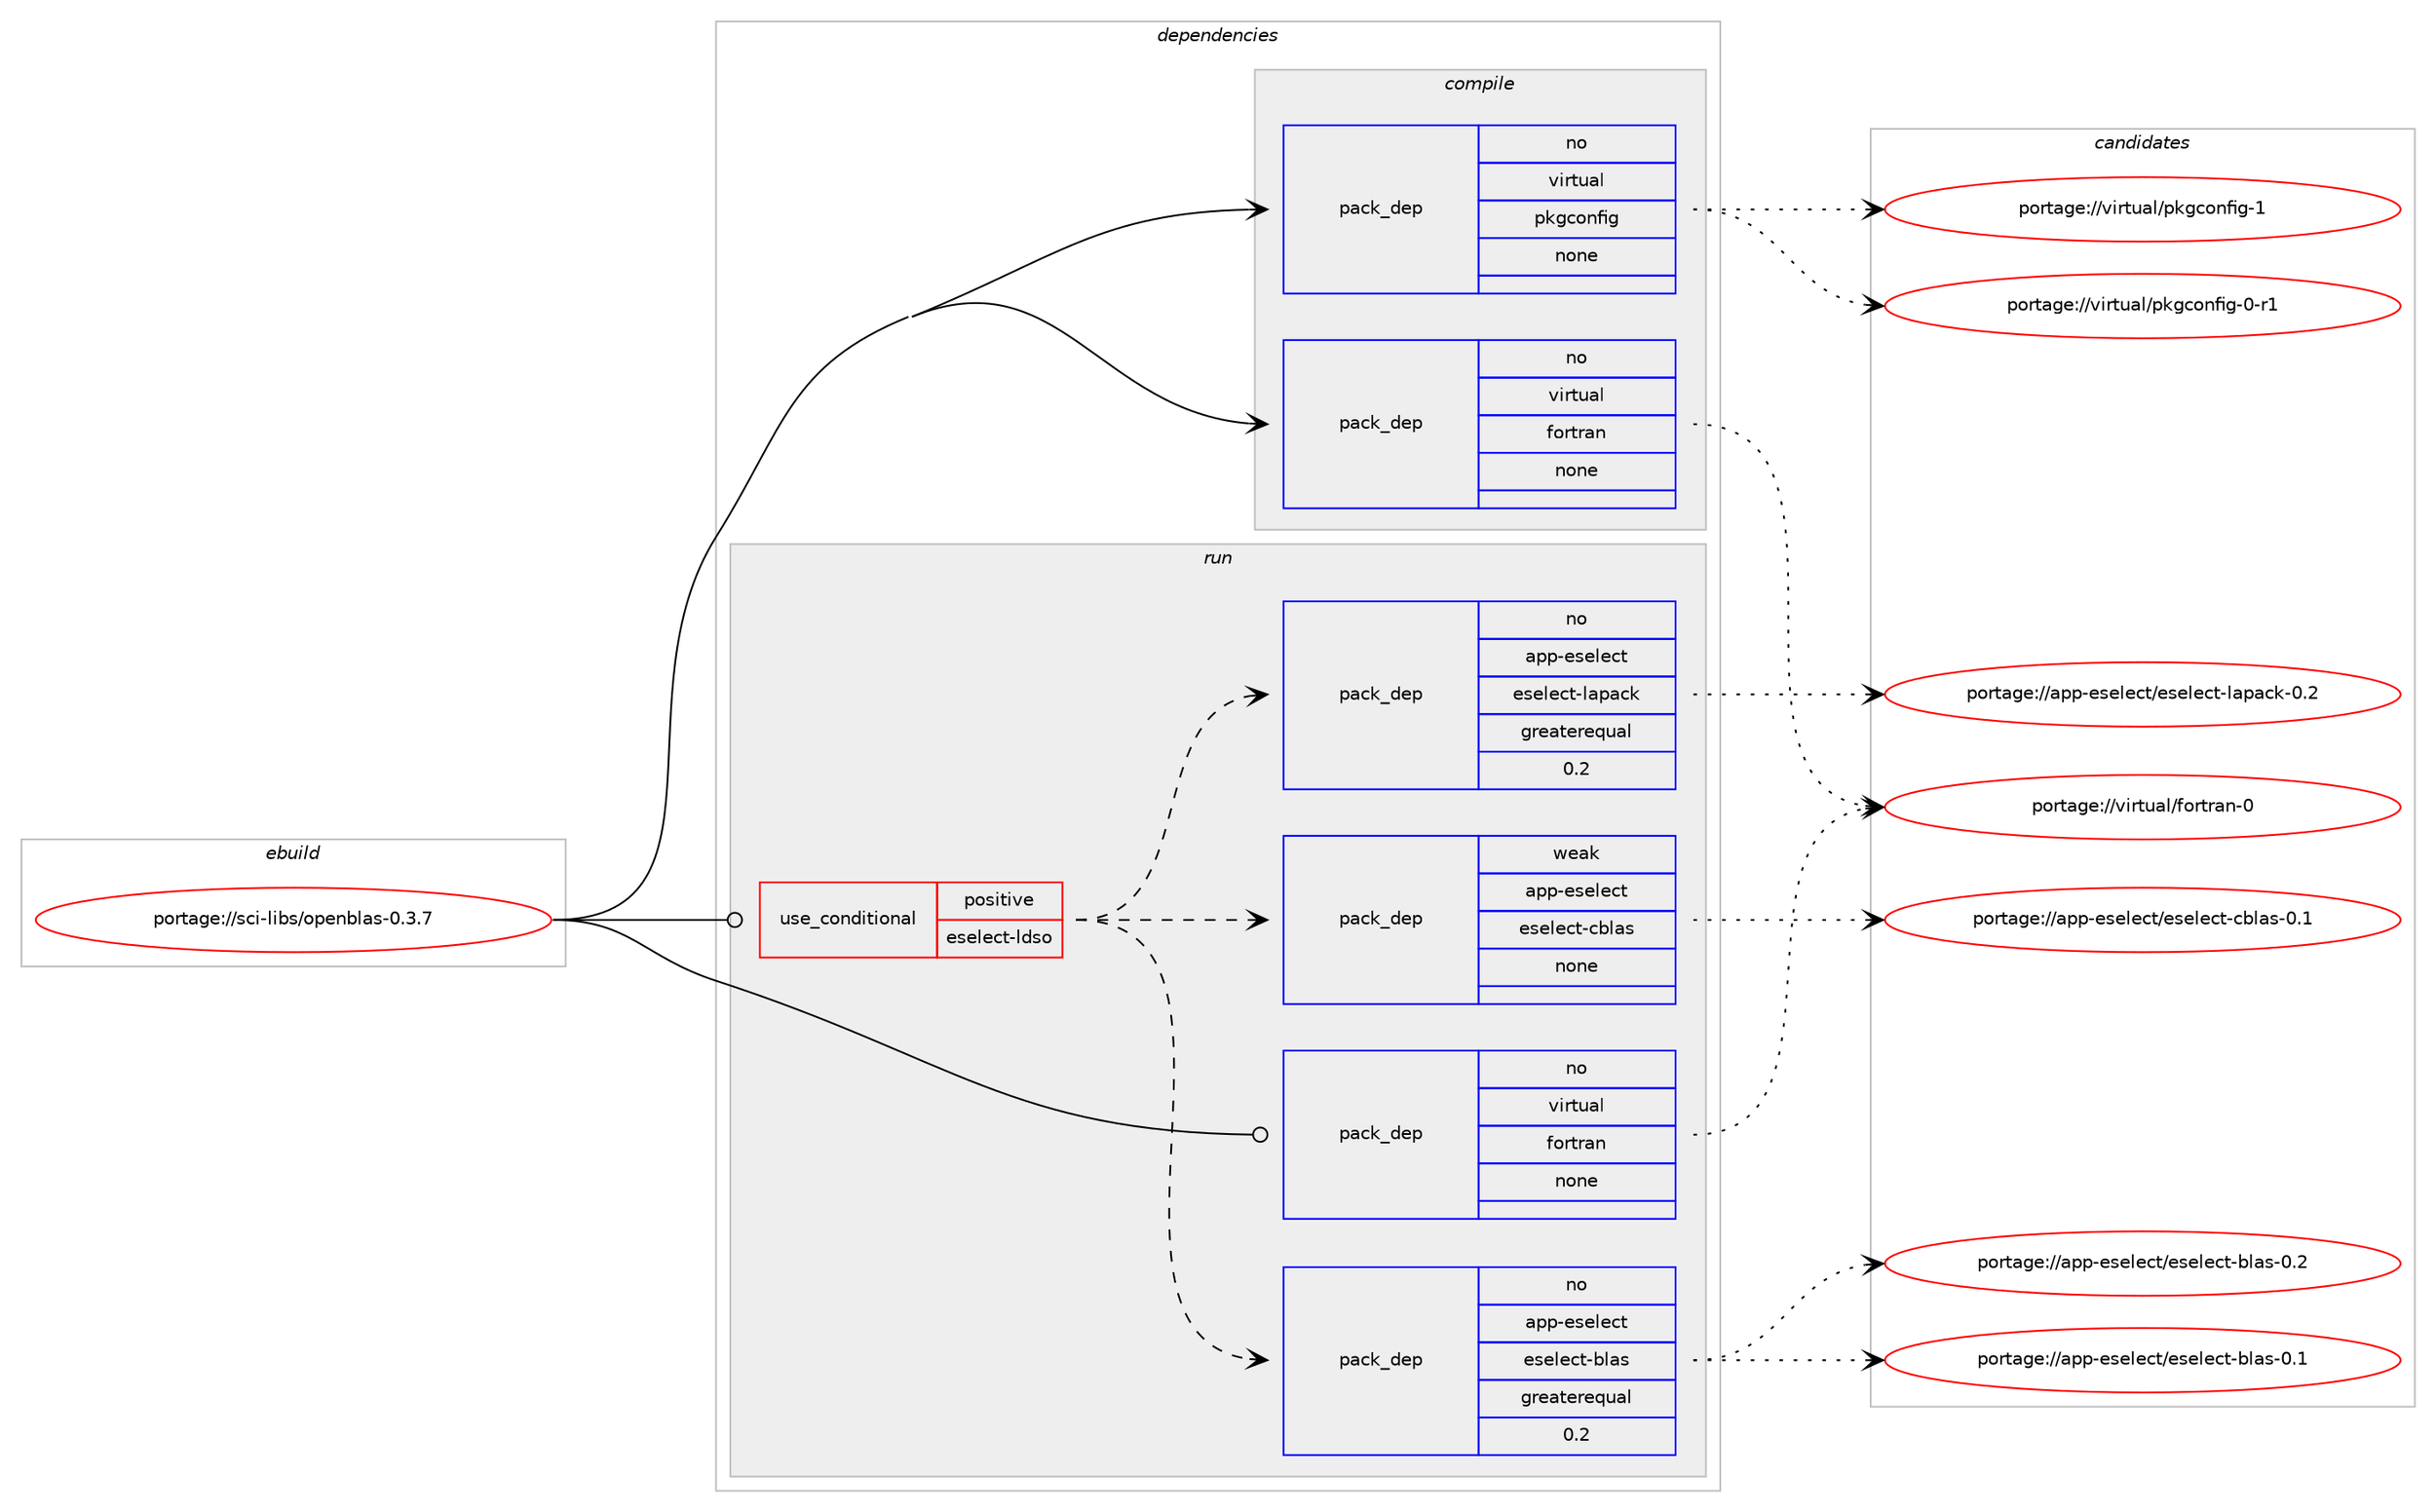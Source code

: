 digraph prolog {

# *************
# Graph options
# *************

newrank=true;
concentrate=true;
compound=true;
graph [rankdir=LR,fontname=Helvetica,fontsize=10,ranksep=1.5];#, ranksep=2.5, nodesep=0.2];
edge  [arrowhead=vee];
node  [fontname=Helvetica,fontsize=10];

# **********
# The ebuild
# **********

subgraph cluster_leftcol {
color=gray;
rank=same;
label=<<i>ebuild</i>>;
id [label="portage://sci-libs/openblas-0.3.7", color=red, width=4, href="../sci-libs/openblas-0.3.7.svg"];
}

# ****************
# The dependencies
# ****************

subgraph cluster_midcol {
color=gray;
label=<<i>dependencies</i>>;
subgraph cluster_compile {
fillcolor="#eeeeee";
style=filled;
label=<<i>compile</i>>;
subgraph pack70535 {
dependency90016 [label=<<TABLE BORDER="0" CELLBORDER="1" CELLSPACING="0" CELLPADDING="4" WIDTH="220"><TR><TD ROWSPAN="6" CELLPADDING="30">pack_dep</TD></TR><TR><TD WIDTH="110">no</TD></TR><TR><TD>virtual</TD></TR><TR><TD>fortran</TD></TR><TR><TD>none</TD></TR><TR><TD></TD></TR></TABLE>>, shape=none, color=blue];
}
id:e -> dependency90016:w [weight=20,style="solid",arrowhead="vee"];
subgraph pack70536 {
dependency90017 [label=<<TABLE BORDER="0" CELLBORDER="1" CELLSPACING="0" CELLPADDING="4" WIDTH="220"><TR><TD ROWSPAN="6" CELLPADDING="30">pack_dep</TD></TR><TR><TD WIDTH="110">no</TD></TR><TR><TD>virtual</TD></TR><TR><TD>pkgconfig</TD></TR><TR><TD>none</TD></TR><TR><TD></TD></TR></TABLE>>, shape=none, color=blue];
}
id:e -> dependency90017:w [weight=20,style="solid",arrowhead="vee"];
}
subgraph cluster_compileandrun {
fillcolor="#eeeeee";
style=filled;
label=<<i>compile and run</i>>;
}
subgraph cluster_run {
fillcolor="#eeeeee";
style=filled;
label=<<i>run</i>>;
subgraph cond17971 {
dependency90018 [label=<<TABLE BORDER="0" CELLBORDER="1" CELLSPACING="0" CELLPADDING="4"><TR><TD ROWSPAN="3" CELLPADDING="10">use_conditional</TD></TR><TR><TD>positive</TD></TR><TR><TD>eselect-ldso</TD></TR></TABLE>>, shape=none, color=red];
subgraph pack70537 {
dependency90019 [label=<<TABLE BORDER="0" CELLBORDER="1" CELLSPACING="0" CELLPADDING="4" WIDTH="220"><TR><TD ROWSPAN="6" CELLPADDING="30">pack_dep</TD></TR><TR><TD WIDTH="110">no</TD></TR><TR><TD>app-eselect</TD></TR><TR><TD>eselect-blas</TD></TR><TR><TD>greaterequal</TD></TR><TR><TD>0.2</TD></TR></TABLE>>, shape=none, color=blue];
}
dependency90018:e -> dependency90019:w [weight=20,style="dashed",arrowhead="vee"];
subgraph pack70538 {
dependency90020 [label=<<TABLE BORDER="0" CELLBORDER="1" CELLSPACING="0" CELLPADDING="4" WIDTH="220"><TR><TD ROWSPAN="6" CELLPADDING="30">pack_dep</TD></TR><TR><TD WIDTH="110">weak</TD></TR><TR><TD>app-eselect</TD></TR><TR><TD>eselect-cblas</TD></TR><TR><TD>none</TD></TR><TR><TD></TD></TR></TABLE>>, shape=none, color=blue];
}
dependency90018:e -> dependency90020:w [weight=20,style="dashed",arrowhead="vee"];
subgraph pack70539 {
dependency90021 [label=<<TABLE BORDER="0" CELLBORDER="1" CELLSPACING="0" CELLPADDING="4" WIDTH="220"><TR><TD ROWSPAN="6" CELLPADDING="30">pack_dep</TD></TR><TR><TD WIDTH="110">no</TD></TR><TR><TD>app-eselect</TD></TR><TR><TD>eselect-lapack</TD></TR><TR><TD>greaterequal</TD></TR><TR><TD>0.2</TD></TR></TABLE>>, shape=none, color=blue];
}
dependency90018:e -> dependency90021:w [weight=20,style="dashed",arrowhead="vee"];
}
id:e -> dependency90018:w [weight=20,style="solid",arrowhead="odot"];
subgraph pack70540 {
dependency90022 [label=<<TABLE BORDER="0" CELLBORDER="1" CELLSPACING="0" CELLPADDING="4" WIDTH="220"><TR><TD ROWSPAN="6" CELLPADDING="30">pack_dep</TD></TR><TR><TD WIDTH="110">no</TD></TR><TR><TD>virtual</TD></TR><TR><TD>fortran</TD></TR><TR><TD>none</TD></TR><TR><TD></TD></TR></TABLE>>, shape=none, color=blue];
}
id:e -> dependency90022:w [weight=20,style="solid",arrowhead="odot"];
}
}

# **************
# The candidates
# **************

subgraph cluster_choices {
rank=same;
color=gray;
label=<<i>candidates</i>>;

subgraph choice70535 {
color=black;
nodesep=1;
choice1181051141161179710847102111114116114971104548 [label="portage://virtual/fortran-0", color=red, width=4,href="../virtual/fortran-0.svg"];
dependency90016:e -> choice1181051141161179710847102111114116114971104548:w [style=dotted,weight="100"];
}
subgraph choice70536 {
color=black;
nodesep=1;
choice1181051141161179710847112107103991111101021051034549 [label="portage://virtual/pkgconfig-1", color=red, width=4,href="../virtual/pkgconfig-1.svg"];
choice11810511411611797108471121071039911111010210510345484511449 [label="portage://virtual/pkgconfig-0-r1", color=red, width=4,href="../virtual/pkgconfig-0-r1.svg"];
dependency90017:e -> choice1181051141161179710847112107103991111101021051034549:w [style=dotted,weight="100"];
dependency90017:e -> choice11810511411611797108471121071039911111010210510345484511449:w [style=dotted,weight="100"];
}
subgraph choice70537 {
color=black;
nodesep=1;
choice971121124510111510110810199116471011151011081019911645981089711545484650 [label="portage://app-eselect/eselect-blas-0.2", color=red, width=4,href="../app-eselect/eselect-blas-0.2.svg"];
choice971121124510111510110810199116471011151011081019911645981089711545484649 [label="portage://app-eselect/eselect-blas-0.1", color=red, width=4,href="../app-eselect/eselect-blas-0.1.svg"];
dependency90019:e -> choice971121124510111510110810199116471011151011081019911645981089711545484650:w [style=dotted,weight="100"];
dependency90019:e -> choice971121124510111510110810199116471011151011081019911645981089711545484649:w [style=dotted,weight="100"];
}
subgraph choice70538 {
color=black;
nodesep=1;
choice97112112451011151011081019911647101115101108101991164599981089711545484649 [label="portage://app-eselect/eselect-cblas-0.1", color=red, width=4,href="../app-eselect/eselect-cblas-0.1.svg"];
dependency90020:e -> choice97112112451011151011081019911647101115101108101991164599981089711545484649:w [style=dotted,weight="100"];
}
subgraph choice70539 {
color=black;
nodesep=1;
choice97112112451011151011081019911647101115101108101991164510897112979910745484650 [label="portage://app-eselect/eselect-lapack-0.2", color=red, width=4,href="../app-eselect/eselect-lapack-0.2.svg"];
dependency90021:e -> choice97112112451011151011081019911647101115101108101991164510897112979910745484650:w [style=dotted,weight="100"];
}
subgraph choice70540 {
color=black;
nodesep=1;
choice1181051141161179710847102111114116114971104548 [label="portage://virtual/fortran-0", color=red, width=4,href="../virtual/fortran-0.svg"];
dependency90022:e -> choice1181051141161179710847102111114116114971104548:w [style=dotted,weight="100"];
}
}

}
